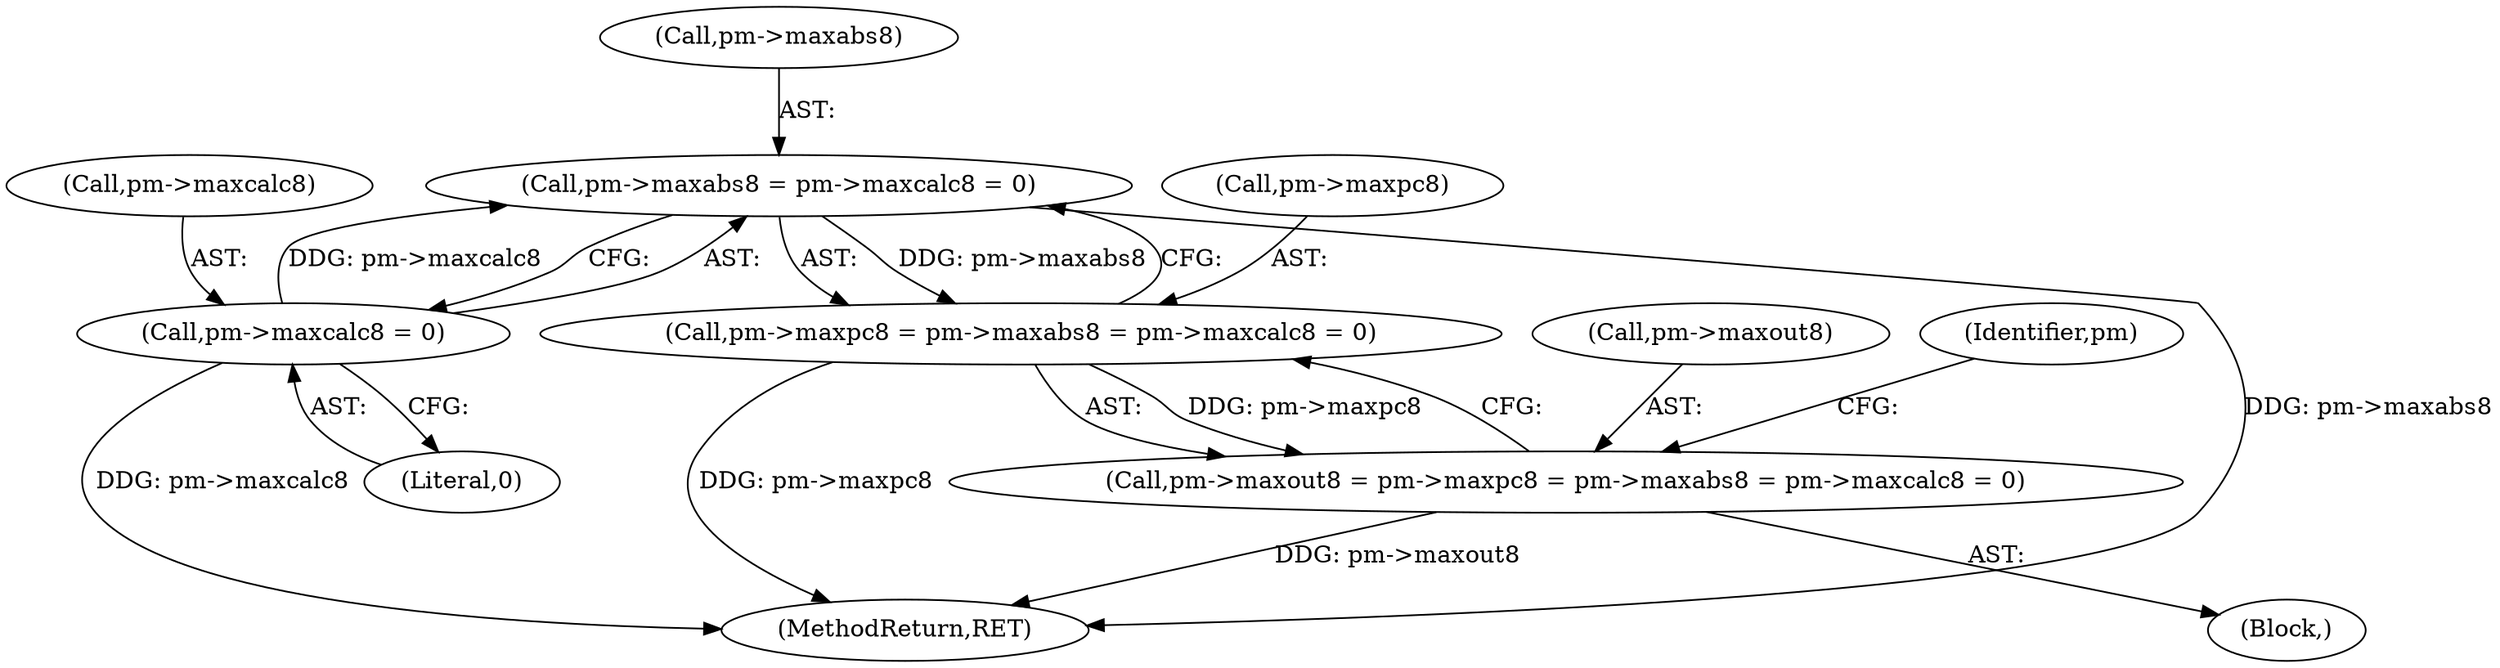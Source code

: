 digraph "0_Android_9d4853418ab2f754c2b63e091c29c5529b8b86ca_104@pointer" {
"1000194" [label="(Call,pm->maxabs8 = pm->maxcalc8 = 0)"];
"1000198" [label="(Call,pm->maxcalc8 = 0)"];
"1000190" [label="(Call,pm->maxpc8 = pm->maxabs8 = pm->maxcalc8 = 0)"];
"1000186" [label="(Call,pm->maxout8 = pm->maxpc8 = pm->maxabs8 = pm->maxcalc8 = 0)"];
"1000195" [label="(Call,pm->maxabs8)"];
"1000300" [label="(MethodReturn,RET)"];
"1000190" [label="(Call,pm->maxpc8 = pm->maxabs8 = pm->maxcalc8 = 0)"];
"1000205" [label="(Identifier,pm)"];
"1000194" [label="(Call,pm->maxabs8 = pm->maxcalc8 = 0)"];
"1000198" [label="(Call,pm->maxcalc8 = 0)"];
"1000191" [label="(Call,pm->maxpc8)"];
"1000202" [label="(Literal,0)"];
"1000187" [label="(Call,pm->maxout8)"];
"1000104" [label="(Block,)"];
"1000199" [label="(Call,pm->maxcalc8)"];
"1000186" [label="(Call,pm->maxout8 = pm->maxpc8 = pm->maxabs8 = pm->maxcalc8 = 0)"];
"1000194" -> "1000190"  [label="AST: "];
"1000194" -> "1000198"  [label="CFG: "];
"1000195" -> "1000194"  [label="AST: "];
"1000198" -> "1000194"  [label="AST: "];
"1000190" -> "1000194"  [label="CFG: "];
"1000194" -> "1000300"  [label="DDG: pm->maxabs8"];
"1000194" -> "1000190"  [label="DDG: pm->maxabs8"];
"1000198" -> "1000194"  [label="DDG: pm->maxcalc8"];
"1000198" -> "1000202"  [label="CFG: "];
"1000199" -> "1000198"  [label="AST: "];
"1000202" -> "1000198"  [label="AST: "];
"1000198" -> "1000300"  [label="DDG: pm->maxcalc8"];
"1000190" -> "1000186"  [label="AST: "];
"1000191" -> "1000190"  [label="AST: "];
"1000186" -> "1000190"  [label="CFG: "];
"1000190" -> "1000300"  [label="DDG: pm->maxpc8"];
"1000190" -> "1000186"  [label="DDG: pm->maxpc8"];
"1000186" -> "1000104"  [label="AST: "];
"1000187" -> "1000186"  [label="AST: "];
"1000205" -> "1000186"  [label="CFG: "];
"1000186" -> "1000300"  [label="DDG: pm->maxout8"];
}

